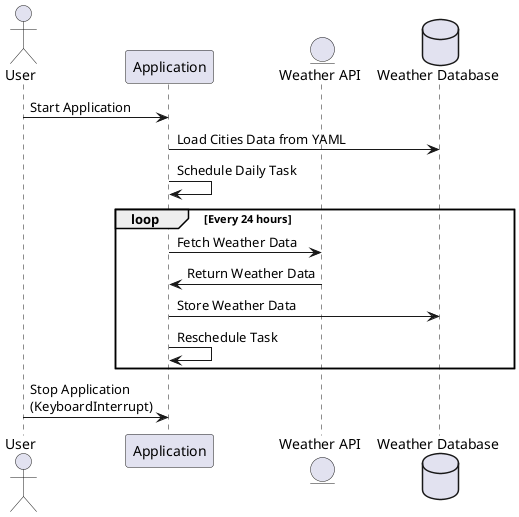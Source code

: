 @startuml flow
actor User
participant "Application" as App
entity "Weather API" as API
database "Weather Database" as DB

User -> App : Start Application
App -> DB : Load Cities Data from YAML
App -> App : Schedule Daily Task

loop Every 24 hours
    App -> API : Fetch Weather Data
    API -> App : Return Weather Data
    App -> DB : Store Weather Data
    App -> App : Reschedule Task
end

User -> App :  Stop Application\n(KeyboardInterrupt)

@enduml
